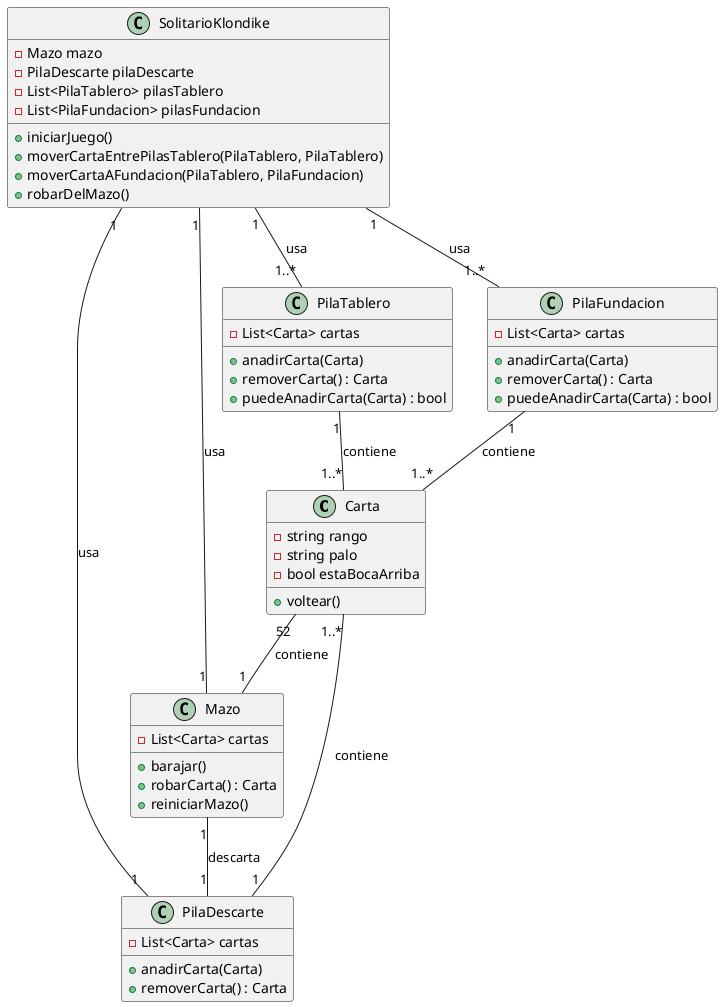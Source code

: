 @startuml  
class Carta {
    - string rango
    - string palo
    - bool estaBocaArriba
    + voltear()
}

class Mazo {
    - List<Carta> cartas
    + barajar()
    + robarCarta() : Carta
    + reiniciarMazo()
}

class PilaDescarte {
    - List<Carta> cartas
    + anadirCarta(Carta)
    + removerCarta() : Carta
}

class PilaTablero {
    - List<Carta> cartas
    + anadirCarta(Carta)
    + removerCarta() : Carta
    + puedeAnadirCarta(Carta) : bool
}

class PilaFundacion {
    - List<Carta> cartas
    + anadirCarta(Carta)
    + removerCarta() : Carta
    + puedeAnadirCarta(Carta) : bool
}

class SolitarioKlondike {
    - Mazo mazo
    - PilaDescarte pilaDescarte
    - List<PilaTablero> pilasTablero
    - List<PilaFundacion> pilasFundacion
    + iniciarJuego()
    + moverCartaEntrePilasTablero(PilaTablero, PilaTablero)
    + moverCartaAFundacion(PilaTablero, PilaFundacion)
    + robarDelMazo()
}

Carta "52" -- "1" Mazo : contiene
Mazo "1" -- "1" PilaDescarte : descarta
PilaDescarte "1" -- "1..*" Carta : contiene
PilaTablero "1" -- "1..*" Carta : contiene
PilaFundacion "1" -- "1..*" Carta : contiene
SolitarioKlondike "1" -- "1" Mazo : usa
SolitarioKlondike "1" -- "1" PilaDescarte : usa
SolitarioKlondike "1" -- "1..*" PilaTablero : usa
SolitarioKlondike "1" -- "1..*" PilaFundacion : usa

@enduml